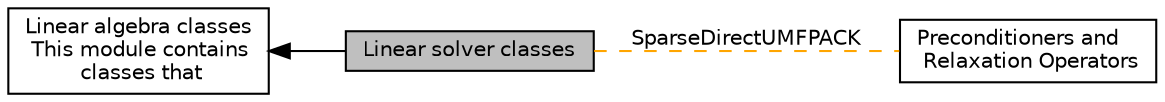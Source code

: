 digraph "Linear solver classes"
{
  edge [fontname="Helvetica",fontsize="10",labelfontname="Helvetica",labelfontsize="10"];
  node [fontname="Helvetica",fontsize="10",shape=box];
  rankdir=LR;
  Node2 [label="Linear algebra classes\l This module contains\l classes that",height=0.2,width=0.4,color="black", fillcolor="white", style="filled",URL="$group__LAC.html",tooltip="involve linear algebra, i.e., those associated with matrices, vectors, and the solution of linear sys..."];
  Node3 [label="Preconditioners and\l Relaxation Operators",height=0.2,width=0.4,color="black", fillcolor="white", style="filled",URL="$group__Preconditioners.html",tooltip=" "];
  Node1 [label="Linear solver classes",height=0.2,width=0.4,color="black", fillcolor="grey75", style="filled", fontcolor="black",tooltip="In order to work properly, solvers that take matrix and vector classes as template arguments require ..."];
  Node2->Node1 [shape=plaintext, dir="back", style="solid"];
  Node1->Node3 [shape=plaintext, label="SparseDirectUMFPACK", color="orange", dir="none", style="dashed"];
}
